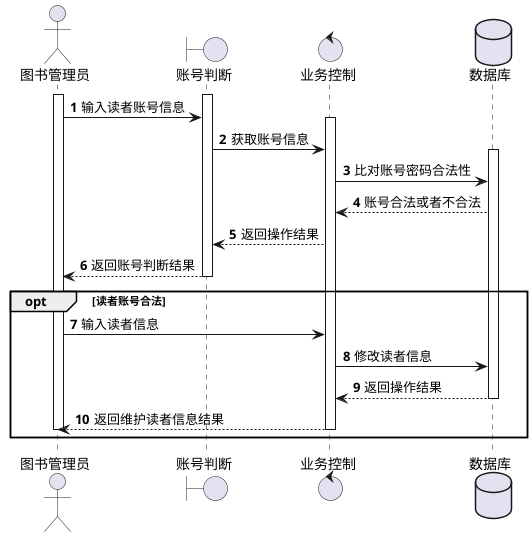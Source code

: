 
@startuml
actor 图书管理员
boundary 账号判断
control 业务控制
database 数据库


autonumber
activate 图书管理员
activate 账号判断
图书管理员 -> 账号判断:输入读者账号信息
activate 业务控制
账号判断 -> 业务控制 : 获取账号信息

activate 数据库
业务控制 -> 数据库 : 比对账号密码合法性
数据库 --> 业务控制 : 账号合法或者不合法
业务控制 --> 账号判断 : 返回操作结果
账号判断 --> 图书管理员 : 返回账号判断结果
deactivate 账号判断
opt 读者账号合法
图书管理员 -> 业务控制 : 输入读者信息
业务控制 -> 数据库 : 修改读者信息
数据库 --> 业务控制 : 返回操作结果
deactivate 数据库

业务控制 --> 图书管理员 : 返回维护读者信息结果
deactivate 业务控制
deactivate 图书管理员
end
@enduml